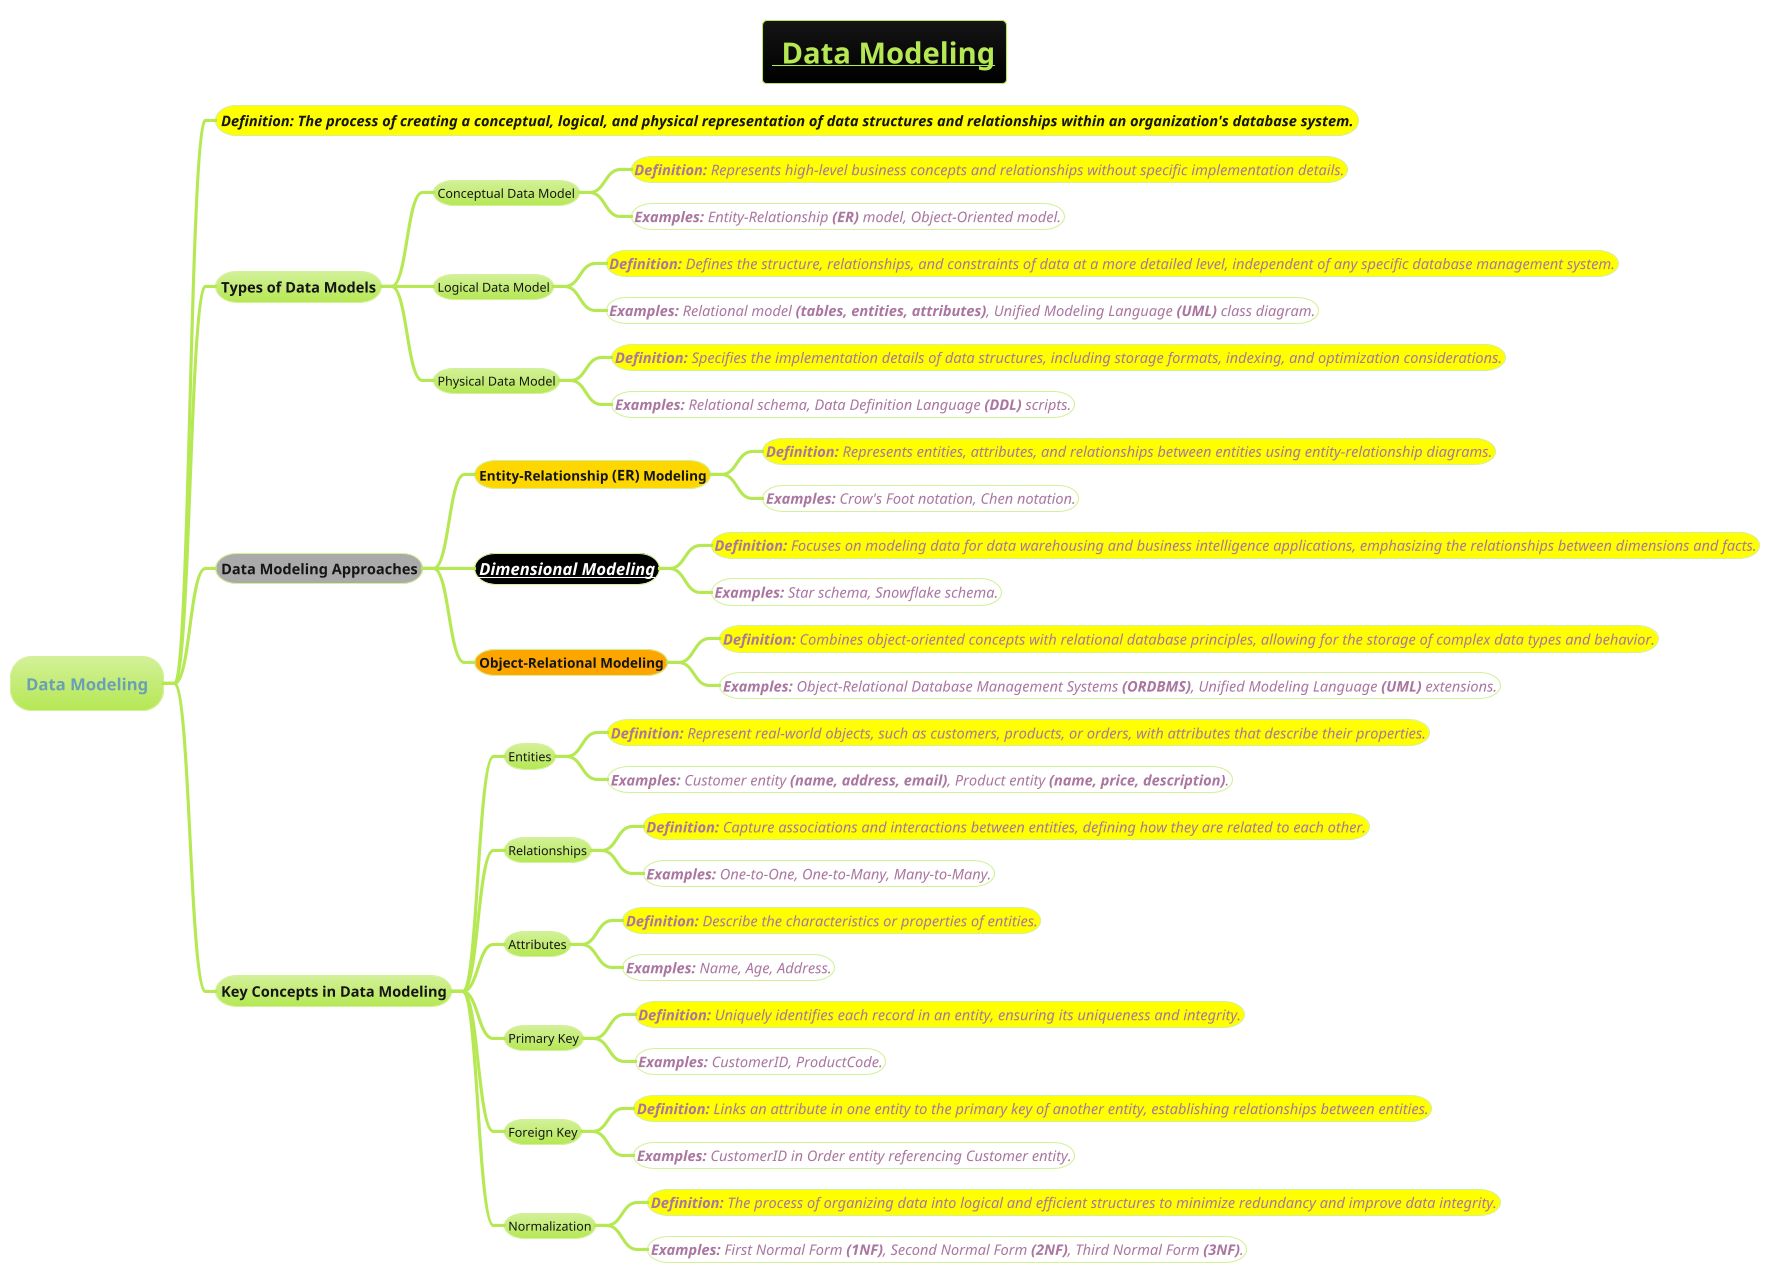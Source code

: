 @startmindmap
title =__ Data Modeling__
!theme hacker

* Data Modeling
**[#yellow] ====<size:14>**Definition:** The process of creating a conceptual, logical, and physical representation of data structures and relationships within an organization's database system.
** Types of Data Models
*** Conceptual Data Model
****[#yellow] ====<size:14>**Definition:** Represents high-level business concepts and relationships without specific implementation details.
****[#white] ====<size:14>**Examples:** Entity-Relationship **(ER)** model, Object-Oriented model.
*** Logical Data Model
****[#yellow] ====<size:14>**Definition:** Defines the structure, relationships, and constraints of data at a more detailed level, independent of any specific database management system.
****[#white] ====<size:14>**Examples:** Relational model **(tables, entities, attributes)**, Unified Modeling Language **(UML)** class diagram.
*** Physical Data Model
****[#yellow] ====<size:14>**Definition:** Specifies the implementation details of data structures, including storage formats, indexing, and optimization considerations.
****[#white] ====<size:14>**Examples:** Relational schema, Data Definition Language **(DDL)** scripts.
**[#a] Data Modeling Approaches
***[#gold] ===Entity-Relationship **(ER)** Modeling
****[#yellow] ====<size:14>**Definition:** Represents entities, attributes, and relationships between entities using entity-relationship diagrams.
****[#white] ====<size:14>**Examples:** Crow's Foot notation, Chen notation.
***[#black] ====<size:16>**[[../../../../../books/1-books-backlog/DBMS/Dimensional-Modeling.puml Dimensional Modeling]]**
****[#yellow] ====<size:14>**Definition:** Focuses on modeling data for data warehousing and business intelligence applications, emphasizing the relationships between dimensions and facts.
****[#white] ====<size:14>**Examples:** Star schema, Snowflake schema.
***[#orange] ===Object-Relational Modeling
****[#yellow] ====<size:14>**Definition:** Combines object-oriented concepts with relational database principles, allowing for the storage of complex data types and behavior.
****[#white] ====<size:14>**Examples:** Object-Relational Database Management Systems **(ORDBMS)**, Unified Modeling Language **(UML)** extensions.
** Key Concepts in Data Modeling
*** Entities
****[#yellow] ====<size:14>**Definition:** Represent real-world objects, such as customers, products, or orders, with attributes that describe their properties.
****[#white] ====<size:14>**Examples:** Customer entity **(name, address, email)**, Product entity **(name, price, description)**.
*** Relationships
****[#yellow] ====<size:14>**Definition:** Capture associations and interactions between entities, defining how they are related to each other.
****[#white] ====<size:14>**Examples:** One-to-One, One-to-Many, Many-to-Many.
*** Attributes
****[#yellow] ====<size:14>**Definition:** Describe the characteristics or properties of entities.
****[#white] ====<size:14>**Examples:** Name, Age, Address.
*** Primary Key
****[#yellow] ====<size:14>**Definition:** Uniquely identifies each record in an entity, ensuring its uniqueness and integrity.
****[#white] ====<size:14>**Examples:** CustomerID, ProductCode.
*** Foreign Key
****[#yellow] ====<size:14>**Definition:** Links an attribute in one entity to the primary key of another entity, establishing relationships between entities.
****[#white] ====<size:14>**Examples:** CustomerID in Order entity referencing Customer entity.
*** Normalization
****[#yellow] ====<size:14>**Definition:** The process of organizing data into logical and efficient structures to minimize redundancy and improve data integrity.
****[#white] ====<size:14>**Examples:** First Normal Form **(1NF)**, Second Normal Form **(2NF)**, Third Normal Form **(3NF)**.
@endmindmap
